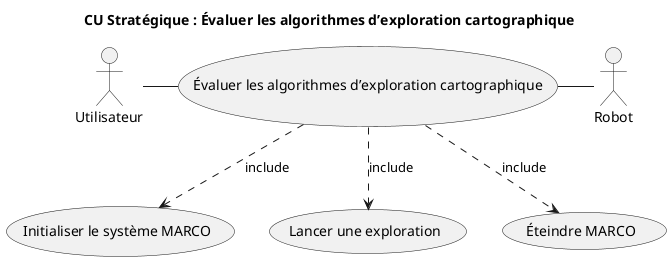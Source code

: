 @startuml
'https://plantuml.com/use-case-diagram

title CU Stratégique : Évaluer les algorithmes d’exploration cartographique
skinparam shadowing false



Utilisateur as Utilisateur 
Robot as Robot

Utilisateur -right- (Évaluer les algorithmes d’exploration cartographique)
Robot -left- (Évaluer les algorithmes d’exploration cartographique)
(Évaluer les algorithmes d’exploration cartographique) -.> (Initialiser le système MARCO) : include
(Évaluer les algorithmes d’exploration cartographique) -.> (Lancer une exploration) : include
(Évaluer les algorithmes d’exploration cartographique) -.> (Éteindre MARCO) : include
@enduml
